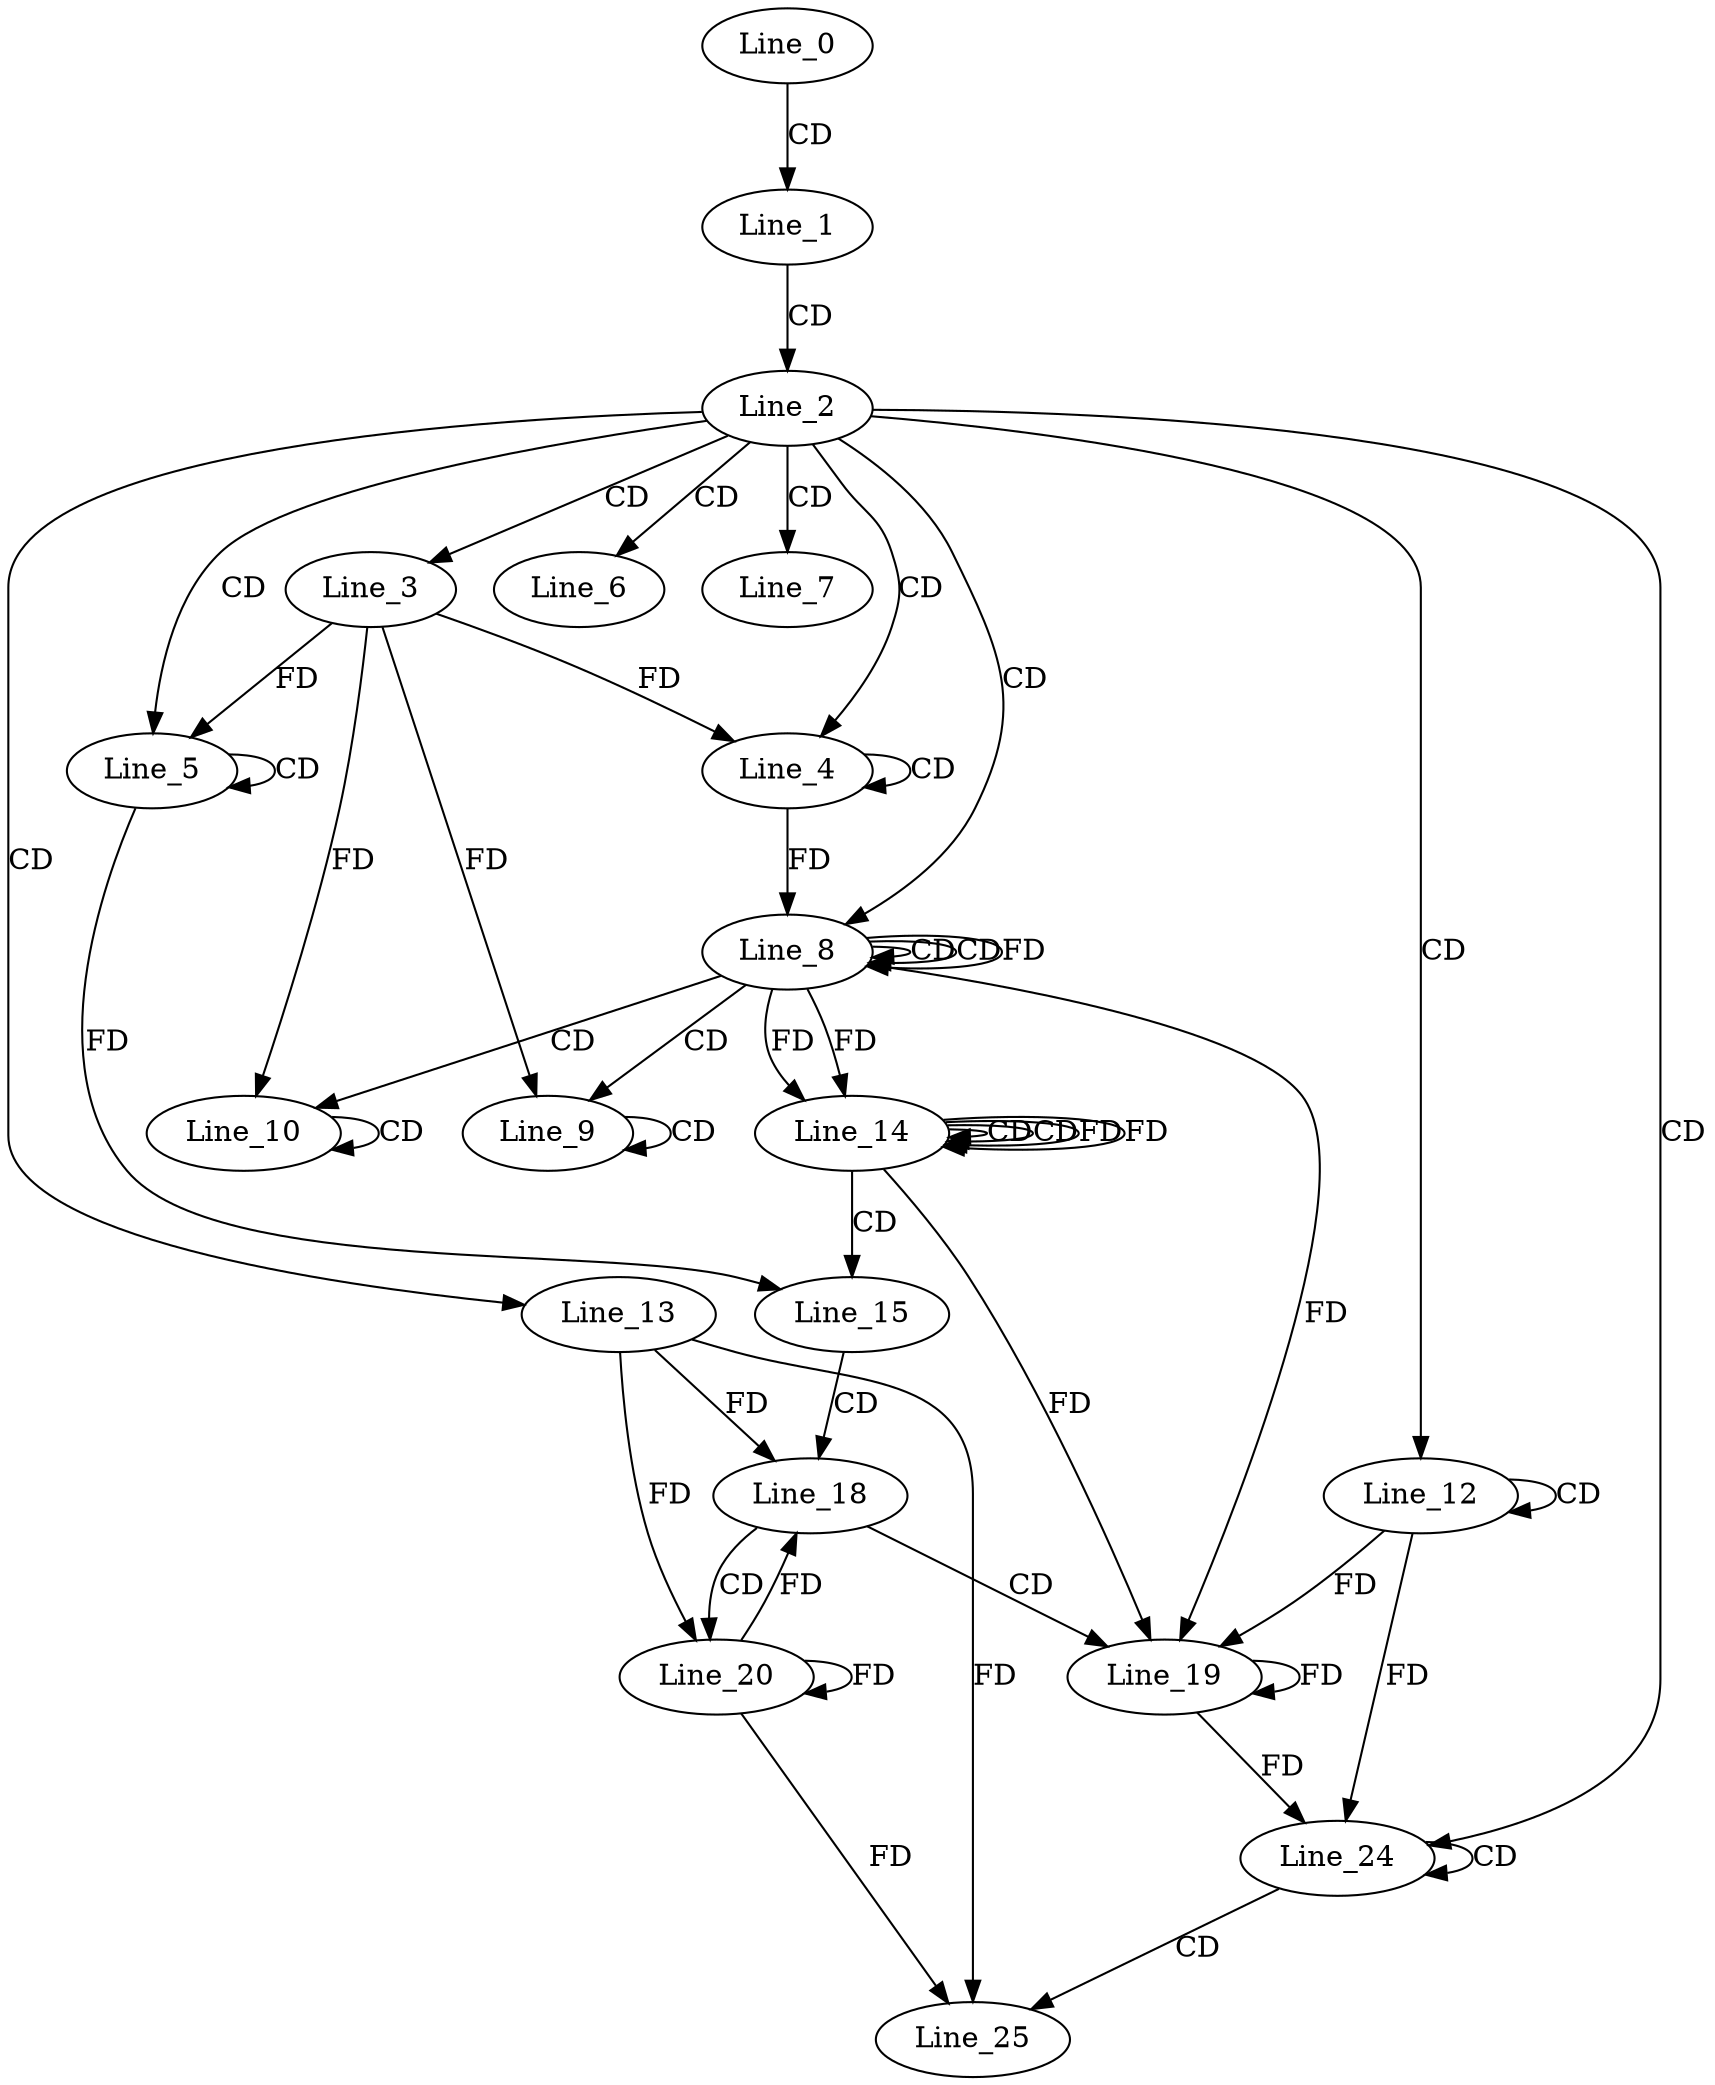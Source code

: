 digraph G {
  Line_0;
  Line_1;
  Line_2;
  Line_3;
  Line_4;
  Line_4;
  Line_5;
  Line_5;
  Line_6;
  Line_7;
  Line_8;
  Line_8;
  Line_8;
  Line_9;
  Line_9;
  Line_10;
  Line_10;
  Line_12;
  Line_12;
  Line_13;
  Line_14;
  Line_14;
  Line_14;
  Line_15;
  Line_18;
  Line_19;
  Line_20;
  Line_24;
  Line_24;
  Line_25;
  Line_0 -> Line_1 [ label="CD" ];
  Line_1 -> Line_2 [ label="CD" ];
  Line_2 -> Line_3 [ label="CD" ];
  Line_2 -> Line_4 [ label="CD" ];
  Line_4 -> Line_4 [ label="CD" ];
  Line_3 -> Line_4 [ label="FD" ];
  Line_2 -> Line_5 [ label="CD" ];
  Line_5 -> Line_5 [ label="CD" ];
  Line_3 -> Line_5 [ label="FD" ];
  Line_2 -> Line_6 [ label="CD" ];
  Line_2 -> Line_7 [ label="CD" ];
  Line_2 -> Line_8 [ label="CD" ];
  Line_8 -> Line_8 [ label="CD" ];
  Line_4 -> Line_8 [ label="FD" ];
  Line_8 -> Line_8 [ label="CD" ];
  Line_8 -> Line_8 [ label="FD" ];
  Line_8 -> Line_9 [ label="CD" ];
  Line_9 -> Line_9 [ label="CD" ];
  Line_3 -> Line_9 [ label="FD" ];
  Line_8 -> Line_10 [ label="CD" ];
  Line_10 -> Line_10 [ label="CD" ];
  Line_3 -> Line_10 [ label="FD" ];
  Line_2 -> Line_12 [ label="CD" ];
  Line_12 -> Line_12 [ label="CD" ];
  Line_2 -> Line_13 [ label="CD" ];
  Line_14 -> Line_14 [ label="CD" ];
  Line_8 -> Line_14 [ label="FD" ];
  Line_14 -> Line_14 [ label="CD" ];
  Line_14 -> Line_14 [ label="FD" ];
  Line_8 -> Line_14 [ label="FD" ];
  Line_14 -> Line_15 [ label="CD" ];
  Line_5 -> Line_15 [ label="FD" ];
  Line_15 -> Line_18 [ label="CD" ];
  Line_13 -> Line_18 [ label="FD" ];
  Line_18 -> Line_19 [ label="CD" ];
  Line_19 -> Line_19 [ label="FD" ];
  Line_12 -> Line_19 [ label="FD" ];
  Line_14 -> Line_19 [ label="FD" ];
  Line_8 -> Line_19 [ label="FD" ];
  Line_18 -> Line_20 [ label="CD" ];
  Line_20 -> Line_20 [ label="FD" ];
  Line_13 -> Line_20 [ label="FD" ];
  Line_2 -> Line_24 [ label="CD" ];
  Line_19 -> Line_24 [ label="FD" ];
  Line_12 -> Line_24 [ label="FD" ];
  Line_24 -> Line_24 [ label="CD" ];
  Line_24 -> Line_25 [ label="CD" ];
  Line_20 -> Line_25 [ label="FD" ];
  Line_13 -> Line_25 [ label="FD" ];
  Line_14 -> Line_14 [ label="FD" ];
  Line_20 -> Line_18 [ label="FD" ];
}
